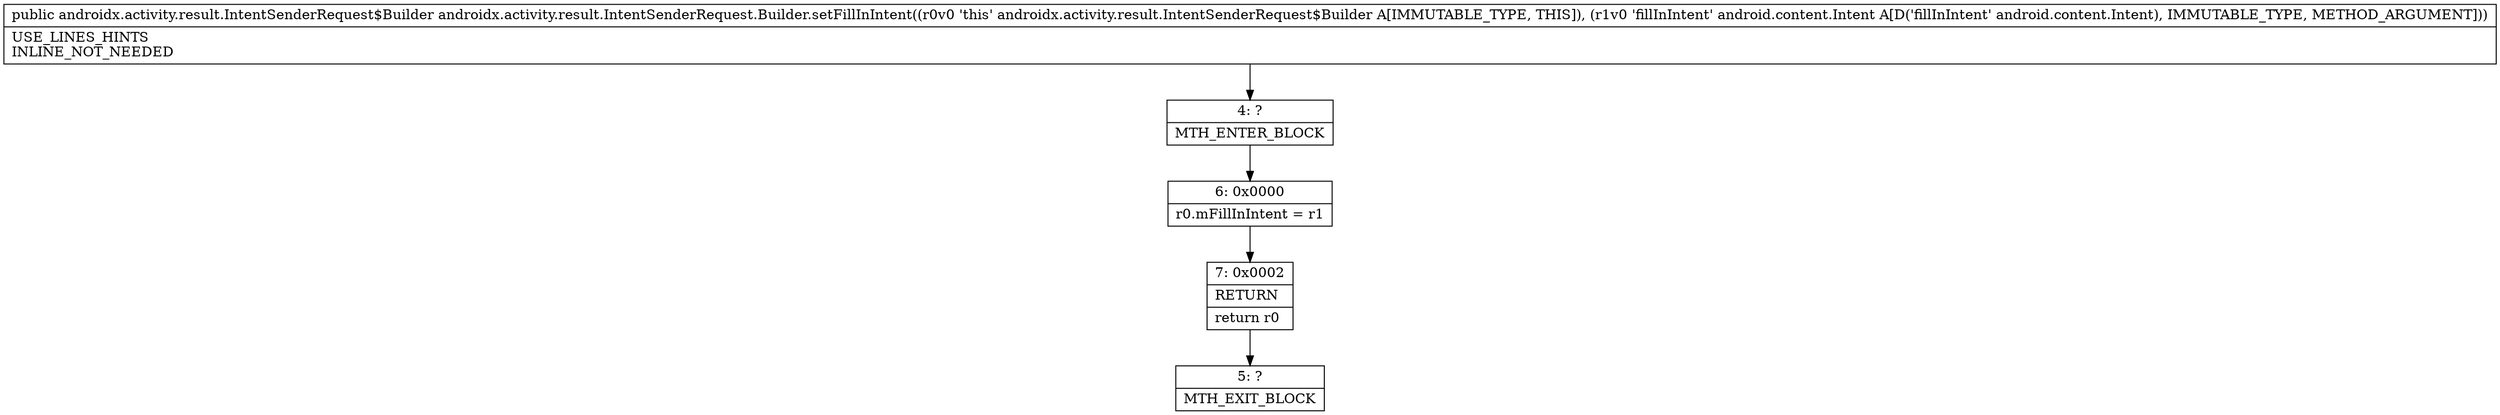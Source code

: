 digraph "CFG forandroidx.activity.result.IntentSenderRequest.Builder.setFillInIntent(Landroid\/content\/Intent;)Landroidx\/activity\/result\/IntentSenderRequest$Builder;" {
Node_4 [shape=record,label="{4\:\ ?|MTH_ENTER_BLOCK\l}"];
Node_6 [shape=record,label="{6\:\ 0x0000|r0.mFillInIntent = r1\l}"];
Node_7 [shape=record,label="{7\:\ 0x0002|RETURN\l|return r0\l}"];
Node_5 [shape=record,label="{5\:\ ?|MTH_EXIT_BLOCK\l}"];
MethodNode[shape=record,label="{public androidx.activity.result.IntentSenderRequest$Builder androidx.activity.result.IntentSenderRequest.Builder.setFillInIntent((r0v0 'this' androidx.activity.result.IntentSenderRequest$Builder A[IMMUTABLE_TYPE, THIS]), (r1v0 'fillInIntent' android.content.Intent A[D('fillInIntent' android.content.Intent), IMMUTABLE_TYPE, METHOD_ARGUMENT]))  | USE_LINES_HINTS\lINLINE_NOT_NEEDED\l}"];
MethodNode -> Node_4;Node_4 -> Node_6;
Node_6 -> Node_7;
Node_7 -> Node_5;
}

